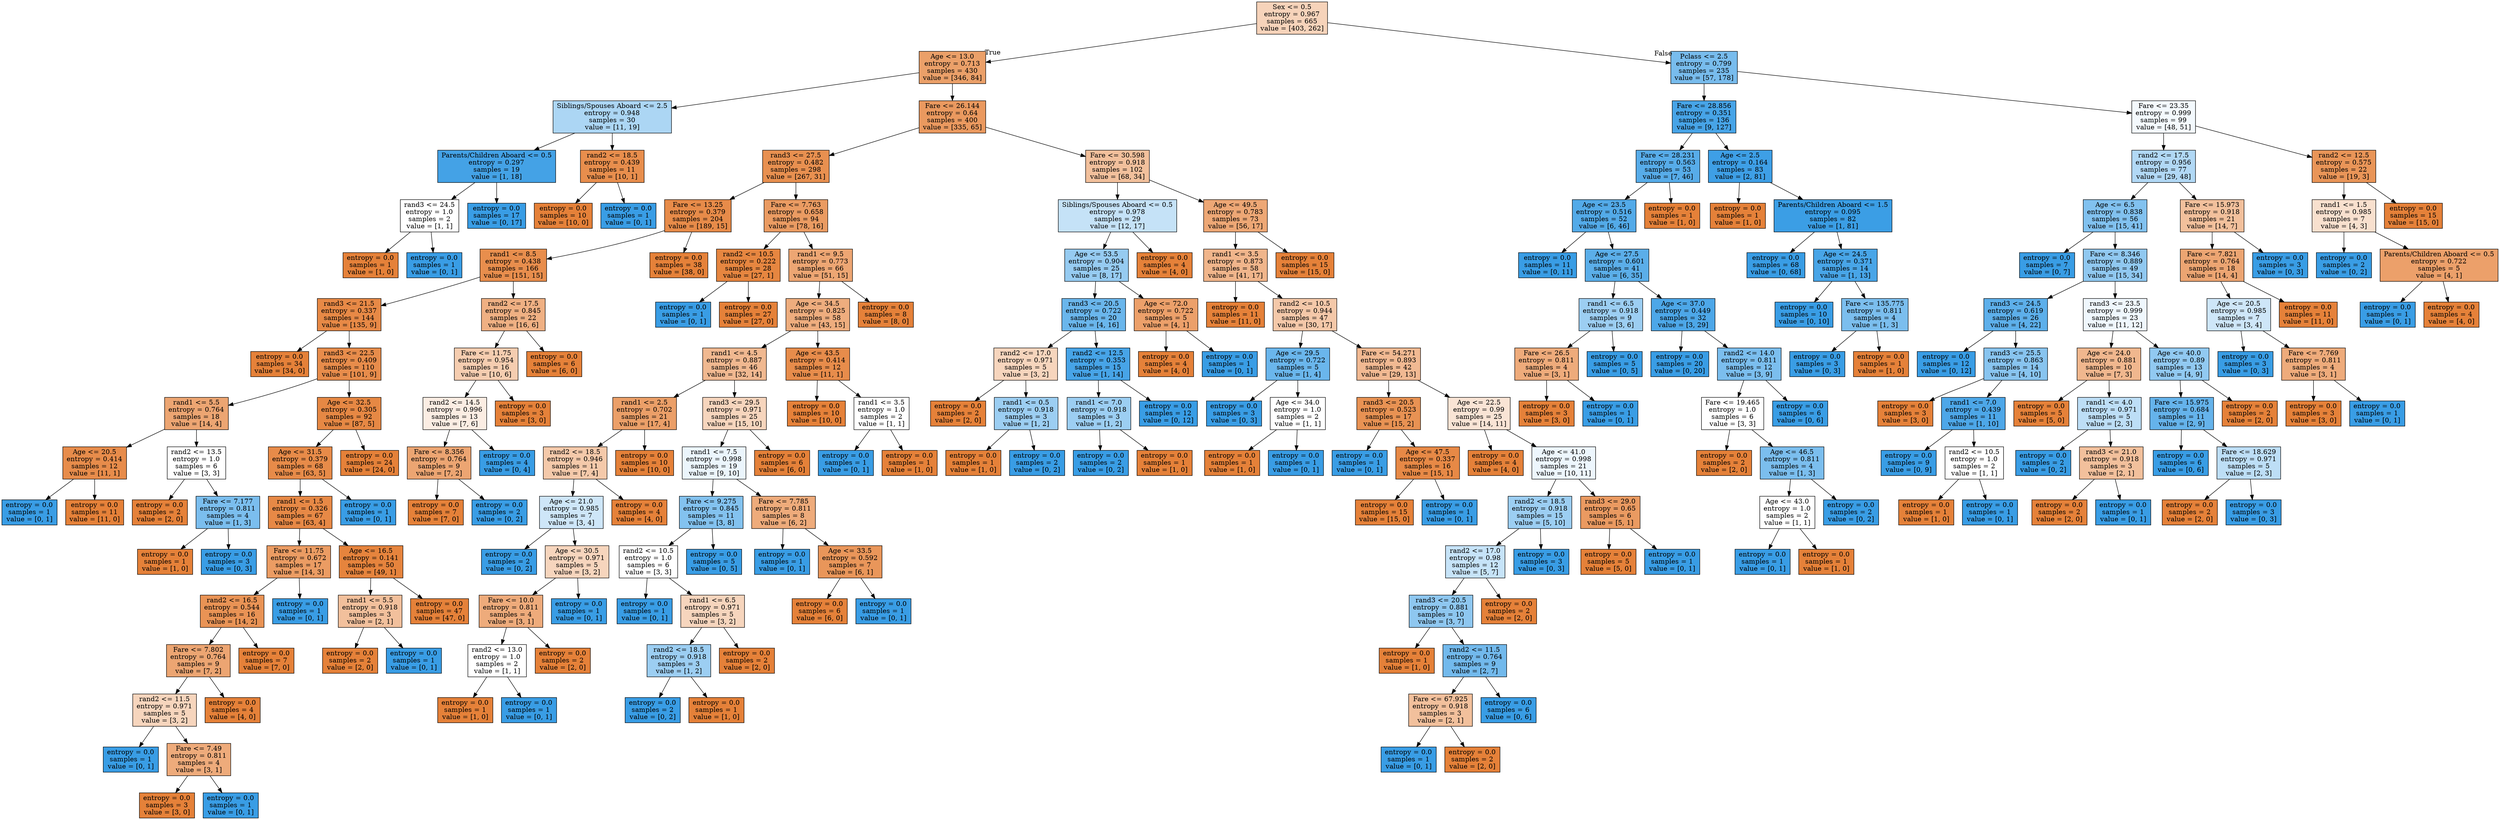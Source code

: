 digraph Tree {
node [shape=box, style="filled", color="black"] ;
0 [label="Sex <= 0.5\nentropy = 0.967\nsamples = 665\nvalue = [403, 262]", fillcolor="#f6d3ba"] ;
1 [label="Age <= 13.0\nentropy = 0.713\nsamples = 430\nvalue = [346, 84]", fillcolor="#eba069"] ;
0 -> 1 [labeldistance=2.5, labelangle=45, headlabel="True"] ;
2 [label="Siblings/Spouses Aboard <= 2.5\nentropy = 0.948\nsamples = 30\nvalue = [11, 19]", fillcolor="#acd6f4"] ;
1 -> 2 ;
3 [label="Parents/Children Aboard <= 0.5\nentropy = 0.297\nsamples = 19\nvalue = [1, 18]", fillcolor="#44a2e6"] ;
2 -> 3 ;
4 [label="rand3 <= 24.5\nentropy = 1.0\nsamples = 2\nvalue = [1, 1]", fillcolor="#ffffff"] ;
3 -> 4 ;
5 [label="entropy = 0.0\nsamples = 1\nvalue = [1, 0]", fillcolor="#e58139"] ;
4 -> 5 ;
6 [label="entropy = 0.0\nsamples = 1\nvalue = [0, 1]", fillcolor="#399de5"] ;
4 -> 6 ;
7 [label="entropy = 0.0\nsamples = 17\nvalue = [0, 17]", fillcolor="#399de5"] ;
3 -> 7 ;
8 [label="rand2 <= 18.5\nentropy = 0.439\nsamples = 11\nvalue = [10, 1]", fillcolor="#e88e4d"] ;
2 -> 8 ;
9 [label="entropy = 0.0\nsamples = 10\nvalue = [10, 0]", fillcolor="#e58139"] ;
8 -> 9 ;
10 [label="entropy = 0.0\nsamples = 1\nvalue = [0, 1]", fillcolor="#399de5"] ;
8 -> 10 ;
11 [label="Fare <= 26.144\nentropy = 0.64\nsamples = 400\nvalue = [335, 65]", fillcolor="#ea995f"] ;
1 -> 11 ;
12 [label="rand3 <= 27.5\nentropy = 0.482\nsamples = 298\nvalue = [267, 31]", fillcolor="#e89050"] ;
11 -> 12 ;
13 [label="Fare <= 13.25\nentropy = 0.379\nsamples = 204\nvalue = [189, 15]", fillcolor="#e78b49"] ;
12 -> 13 ;
14 [label="rand1 <= 8.5\nentropy = 0.438\nsamples = 166\nvalue = [151, 15]", fillcolor="#e88e4d"] ;
13 -> 14 ;
15 [label="rand3 <= 21.5\nentropy = 0.337\nsamples = 144\nvalue = [135, 9]", fillcolor="#e78946"] ;
14 -> 15 ;
16 [label="entropy = 0.0\nsamples = 34\nvalue = [34, 0]", fillcolor="#e58139"] ;
15 -> 16 ;
17 [label="rand3 <= 22.5\nentropy = 0.409\nsamples = 110\nvalue = [101, 9]", fillcolor="#e78c4b"] ;
15 -> 17 ;
18 [label="rand1 <= 5.5\nentropy = 0.764\nsamples = 18\nvalue = [14, 4]", fillcolor="#eca572"] ;
17 -> 18 ;
19 [label="Age <= 20.5\nentropy = 0.414\nsamples = 12\nvalue = [11, 1]", fillcolor="#e78c4b"] ;
18 -> 19 ;
20 [label="entropy = 0.0\nsamples = 1\nvalue = [0, 1]", fillcolor="#399de5"] ;
19 -> 20 ;
21 [label="entropy = 0.0\nsamples = 11\nvalue = [11, 0]", fillcolor="#e58139"] ;
19 -> 21 ;
22 [label="rand2 <= 13.5\nentropy = 1.0\nsamples = 6\nvalue = [3, 3]", fillcolor="#ffffff"] ;
18 -> 22 ;
23 [label="entropy = 0.0\nsamples = 2\nvalue = [2, 0]", fillcolor="#e58139"] ;
22 -> 23 ;
24 [label="Fare <= 7.177\nentropy = 0.811\nsamples = 4\nvalue = [1, 3]", fillcolor="#7bbeee"] ;
22 -> 24 ;
25 [label="entropy = 0.0\nsamples = 1\nvalue = [1, 0]", fillcolor="#e58139"] ;
24 -> 25 ;
26 [label="entropy = 0.0\nsamples = 3\nvalue = [0, 3]", fillcolor="#399de5"] ;
24 -> 26 ;
27 [label="Age <= 32.5\nentropy = 0.305\nsamples = 92\nvalue = [87, 5]", fillcolor="#e68844"] ;
17 -> 27 ;
28 [label="Age <= 31.5\nentropy = 0.379\nsamples = 68\nvalue = [63, 5]", fillcolor="#e78b49"] ;
27 -> 28 ;
29 [label="rand1 <= 1.5\nentropy = 0.326\nsamples = 67\nvalue = [63, 4]", fillcolor="#e78946"] ;
28 -> 29 ;
30 [label="Fare <= 11.75\nentropy = 0.672\nsamples = 17\nvalue = [14, 3]", fillcolor="#eb9c63"] ;
29 -> 30 ;
31 [label="rand2 <= 16.5\nentropy = 0.544\nsamples = 16\nvalue = [14, 2]", fillcolor="#e99355"] ;
30 -> 31 ;
32 [label="Fare <= 7.802\nentropy = 0.764\nsamples = 9\nvalue = [7, 2]", fillcolor="#eca572"] ;
31 -> 32 ;
33 [label="rand2 <= 11.5\nentropy = 0.971\nsamples = 5\nvalue = [3, 2]", fillcolor="#f6d5bd"] ;
32 -> 33 ;
34 [label="entropy = 0.0\nsamples = 1\nvalue = [0, 1]", fillcolor="#399de5"] ;
33 -> 34 ;
35 [label="Fare <= 7.49\nentropy = 0.811\nsamples = 4\nvalue = [3, 1]", fillcolor="#eeab7b"] ;
33 -> 35 ;
36 [label="entropy = 0.0\nsamples = 3\nvalue = [3, 0]", fillcolor="#e58139"] ;
35 -> 36 ;
37 [label="entropy = 0.0\nsamples = 1\nvalue = [0, 1]", fillcolor="#399de5"] ;
35 -> 37 ;
38 [label="entropy = 0.0\nsamples = 4\nvalue = [4, 0]", fillcolor="#e58139"] ;
32 -> 38 ;
39 [label="entropy = 0.0\nsamples = 7\nvalue = [7, 0]", fillcolor="#e58139"] ;
31 -> 39 ;
40 [label="entropy = 0.0\nsamples = 1\nvalue = [0, 1]", fillcolor="#399de5"] ;
30 -> 40 ;
41 [label="Age <= 16.5\nentropy = 0.141\nsamples = 50\nvalue = [49, 1]", fillcolor="#e6843d"] ;
29 -> 41 ;
42 [label="rand1 <= 5.5\nentropy = 0.918\nsamples = 3\nvalue = [2, 1]", fillcolor="#f2c09c"] ;
41 -> 42 ;
43 [label="entropy = 0.0\nsamples = 2\nvalue = [2, 0]", fillcolor="#e58139"] ;
42 -> 43 ;
44 [label="entropy = 0.0\nsamples = 1\nvalue = [0, 1]", fillcolor="#399de5"] ;
42 -> 44 ;
45 [label="entropy = 0.0\nsamples = 47\nvalue = [47, 0]", fillcolor="#e58139"] ;
41 -> 45 ;
46 [label="entropy = 0.0\nsamples = 1\nvalue = [0, 1]", fillcolor="#399de5"] ;
28 -> 46 ;
47 [label="entropy = 0.0\nsamples = 24\nvalue = [24, 0]", fillcolor="#e58139"] ;
27 -> 47 ;
48 [label="rand2 <= 17.5\nentropy = 0.845\nsamples = 22\nvalue = [16, 6]", fillcolor="#efb083"] ;
14 -> 48 ;
49 [label="Fare <= 11.75\nentropy = 0.954\nsamples = 16\nvalue = [10, 6]", fillcolor="#f5cdb0"] ;
48 -> 49 ;
50 [label="rand2 <= 14.5\nentropy = 0.996\nsamples = 13\nvalue = [7, 6]", fillcolor="#fbede3"] ;
49 -> 50 ;
51 [label="Fare <= 8.356\nentropy = 0.764\nsamples = 9\nvalue = [7, 2]", fillcolor="#eca572"] ;
50 -> 51 ;
52 [label="entropy = 0.0\nsamples = 7\nvalue = [7, 0]", fillcolor="#e58139"] ;
51 -> 52 ;
53 [label="entropy = 0.0\nsamples = 2\nvalue = [0, 2]", fillcolor="#399de5"] ;
51 -> 53 ;
54 [label="entropy = 0.0\nsamples = 4\nvalue = [0, 4]", fillcolor="#399de5"] ;
50 -> 54 ;
55 [label="entropy = 0.0\nsamples = 3\nvalue = [3, 0]", fillcolor="#e58139"] ;
49 -> 55 ;
56 [label="entropy = 0.0\nsamples = 6\nvalue = [6, 0]", fillcolor="#e58139"] ;
48 -> 56 ;
57 [label="entropy = 0.0\nsamples = 38\nvalue = [38, 0]", fillcolor="#e58139"] ;
13 -> 57 ;
58 [label="Fare <= 7.763\nentropy = 0.658\nsamples = 94\nvalue = [78, 16]", fillcolor="#ea9b62"] ;
12 -> 58 ;
59 [label="rand2 <= 10.5\nentropy = 0.222\nsamples = 28\nvalue = [27, 1]", fillcolor="#e68640"] ;
58 -> 59 ;
60 [label="entropy = 0.0\nsamples = 1\nvalue = [0, 1]", fillcolor="#399de5"] ;
59 -> 60 ;
61 [label="entropy = 0.0\nsamples = 27\nvalue = [27, 0]", fillcolor="#e58139"] ;
59 -> 61 ;
62 [label="rand1 <= 9.5\nentropy = 0.773\nsamples = 66\nvalue = [51, 15]", fillcolor="#eda673"] ;
58 -> 62 ;
63 [label="Age <= 34.5\nentropy = 0.825\nsamples = 58\nvalue = [43, 15]", fillcolor="#eead7e"] ;
62 -> 63 ;
64 [label="rand1 <= 4.5\nentropy = 0.887\nsamples = 46\nvalue = [32, 14]", fillcolor="#f0b890"] ;
63 -> 64 ;
65 [label="rand1 <= 2.5\nentropy = 0.702\nsamples = 21\nvalue = [17, 4]", fillcolor="#eb9f68"] ;
64 -> 65 ;
66 [label="rand2 <= 18.5\nentropy = 0.946\nsamples = 11\nvalue = [7, 4]", fillcolor="#f4c9aa"] ;
65 -> 66 ;
67 [label="Age <= 21.0\nentropy = 0.985\nsamples = 7\nvalue = [3, 4]", fillcolor="#cee6f8"] ;
66 -> 67 ;
68 [label="entropy = 0.0\nsamples = 2\nvalue = [0, 2]", fillcolor="#399de5"] ;
67 -> 68 ;
69 [label="Age <= 30.5\nentropy = 0.971\nsamples = 5\nvalue = [3, 2]", fillcolor="#f6d5bd"] ;
67 -> 69 ;
70 [label="Fare <= 10.0\nentropy = 0.811\nsamples = 4\nvalue = [3, 1]", fillcolor="#eeab7b"] ;
69 -> 70 ;
71 [label="rand2 <= 13.0\nentropy = 1.0\nsamples = 2\nvalue = [1, 1]", fillcolor="#ffffff"] ;
70 -> 71 ;
72 [label="entropy = 0.0\nsamples = 1\nvalue = [1, 0]", fillcolor="#e58139"] ;
71 -> 72 ;
73 [label="entropy = 0.0\nsamples = 1\nvalue = [0, 1]", fillcolor="#399de5"] ;
71 -> 73 ;
74 [label="entropy = 0.0\nsamples = 2\nvalue = [2, 0]", fillcolor="#e58139"] ;
70 -> 74 ;
75 [label="entropy = 0.0\nsamples = 1\nvalue = [0, 1]", fillcolor="#399de5"] ;
69 -> 75 ;
76 [label="entropy = 0.0\nsamples = 4\nvalue = [4, 0]", fillcolor="#e58139"] ;
66 -> 76 ;
77 [label="entropy = 0.0\nsamples = 10\nvalue = [10, 0]", fillcolor="#e58139"] ;
65 -> 77 ;
78 [label="rand3 <= 29.5\nentropy = 0.971\nsamples = 25\nvalue = [15, 10]", fillcolor="#f6d5bd"] ;
64 -> 78 ;
79 [label="rand1 <= 7.5\nentropy = 0.998\nsamples = 19\nvalue = [9, 10]", fillcolor="#ebf5fc"] ;
78 -> 79 ;
80 [label="Fare <= 9.275\nentropy = 0.845\nsamples = 11\nvalue = [3, 8]", fillcolor="#83c2ef"] ;
79 -> 80 ;
81 [label="rand2 <= 10.5\nentropy = 1.0\nsamples = 6\nvalue = [3, 3]", fillcolor="#ffffff"] ;
80 -> 81 ;
82 [label="entropy = 0.0\nsamples = 1\nvalue = [0, 1]", fillcolor="#399de5"] ;
81 -> 82 ;
83 [label="rand1 <= 6.5\nentropy = 0.971\nsamples = 5\nvalue = [3, 2]", fillcolor="#f6d5bd"] ;
81 -> 83 ;
84 [label="rand2 <= 18.5\nentropy = 0.918\nsamples = 3\nvalue = [1, 2]", fillcolor="#9ccef2"] ;
83 -> 84 ;
85 [label="entropy = 0.0\nsamples = 2\nvalue = [0, 2]", fillcolor="#399de5"] ;
84 -> 85 ;
86 [label="entropy = 0.0\nsamples = 1\nvalue = [1, 0]", fillcolor="#e58139"] ;
84 -> 86 ;
87 [label="entropy = 0.0\nsamples = 2\nvalue = [2, 0]", fillcolor="#e58139"] ;
83 -> 87 ;
88 [label="entropy = 0.0\nsamples = 5\nvalue = [0, 5]", fillcolor="#399de5"] ;
80 -> 88 ;
89 [label="Fare <= 7.785\nentropy = 0.811\nsamples = 8\nvalue = [6, 2]", fillcolor="#eeab7b"] ;
79 -> 89 ;
90 [label="entropy = 0.0\nsamples = 1\nvalue = [0, 1]", fillcolor="#399de5"] ;
89 -> 90 ;
91 [label="Age <= 33.5\nentropy = 0.592\nsamples = 7\nvalue = [6, 1]", fillcolor="#e9965a"] ;
89 -> 91 ;
92 [label="entropy = 0.0\nsamples = 6\nvalue = [6, 0]", fillcolor="#e58139"] ;
91 -> 92 ;
93 [label="entropy = 0.0\nsamples = 1\nvalue = [0, 1]", fillcolor="#399de5"] ;
91 -> 93 ;
94 [label="entropy = 0.0\nsamples = 6\nvalue = [6, 0]", fillcolor="#e58139"] ;
78 -> 94 ;
95 [label="Age <= 43.5\nentropy = 0.414\nsamples = 12\nvalue = [11, 1]", fillcolor="#e78c4b"] ;
63 -> 95 ;
96 [label="entropy = 0.0\nsamples = 10\nvalue = [10, 0]", fillcolor="#e58139"] ;
95 -> 96 ;
97 [label="rand1 <= 3.5\nentropy = 1.0\nsamples = 2\nvalue = [1, 1]", fillcolor="#ffffff"] ;
95 -> 97 ;
98 [label="entropy = 0.0\nsamples = 1\nvalue = [0, 1]", fillcolor="#399de5"] ;
97 -> 98 ;
99 [label="entropy = 0.0\nsamples = 1\nvalue = [1, 0]", fillcolor="#e58139"] ;
97 -> 99 ;
100 [label="entropy = 0.0\nsamples = 8\nvalue = [8, 0]", fillcolor="#e58139"] ;
62 -> 100 ;
101 [label="Fare <= 30.598\nentropy = 0.918\nsamples = 102\nvalue = [68, 34]", fillcolor="#f2c09c"] ;
11 -> 101 ;
102 [label="Siblings/Spouses Aboard <= 0.5\nentropy = 0.978\nsamples = 29\nvalue = [12, 17]", fillcolor="#c5e2f7"] ;
101 -> 102 ;
103 [label="Age <= 53.5\nentropy = 0.904\nsamples = 25\nvalue = [8, 17]", fillcolor="#96cbf1"] ;
102 -> 103 ;
104 [label="rand3 <= 20.5\nentropy = 0.722\nsamples = 20\nvalue = [4, 16]", fillcolor="#6ab6ec"] ;
103 -> 104 ;
105 [label="rand2 <= 17.0\nentropy = 0.971\nsamples = 5\nvalue = [3, 2]", fillcolor="#f6d5bd"] ;
104 -> 105 ;
106 [label="entropy = 0.0\nsamples = 2\nvalue = [2, 0]", fillcolor="#e58139"] ;
105 -> 106 ;
107 [label="rand1 <= 0.5\nentropy = 0.918\nsamples = 3\nvalue = [1, 2]", fillcolor="#9ccef2"] ;
105 -> 107 ;
108 [label="entropy = 0.0\nsamples = 1\nvalue = [1, 0]", fillcolor="#e58139"] ;
107 -> 108 ;
109 [label="entropy = 0.0\nsamples = 2\nvalue = [0, 2]", fillcolor="#399de5"] ;
107 -> 109 ;
110 [label="rand2 <= 12.5\nentropy = 0.353\nsamples = 15\nvalue = [1, 14]", fillcolor="#47a4e7"] ;
104 -> 110 ;
111 [label="rand1 <= 7.0\nentropy = 0.918\nsamples = 3\nvalue = [1, 2]", fillcolor="#9ccef2"] ;
110 -> 111 ;
112 [label="entropy = 0.0\nsamples = 2\nvalue = [0, 2]", fillcolor="#399de5"] ;
111 -> 112 ;
113 [label="entropy = 0.0\nsamples = 1\nvalue = [1, 0]", fillcolor="#e58139"] ;
111 -> 113 ;
114 [label="entropy = 0.0\nsamples = 12\nvalue = [0, 12]", fillcolor="#399de5"] ;
110 -> 114 ;
115 [label="Age <= 72.0\nentropy = 0.722\nsamples = 5\nvalue = [4, 1]", fillcolor="#eca06a"] ;
103 -> 115 ;
116 [label="entropy = 0.0\nsamples = 4\nvalue = [4, 0]", fillcolor="#e58139"] ;
115 -> 116 ;
117 [label="entropy = 0.0\nsamples = 1\nvalue = [0, 1]", fillcolor="#399de5"] ;
115 -> 117 ;
118 [label="entropy = 0.0\nsamples = 4\nvalue = [4, 0]", fillcolor="#e58139"] ;
102 -> 118 ;
119 [label="Age <= 49.5\nentropy = 0.783\nsamples = 73\nvalue = [56, 17]", fillcolor="#eda775"] ;
101 -> 119 ;
120 [label="rand1 <= 3.5\nentropy = 0.873\nsamples = 58\nvalue = [41, 17]", fillcolor="#f0b58b"] ;
119 -> 120 ;
121 [label="entropy = 0.0\nsamples = 11\nvalue = [11, 0]", fillcolor="#e58139"] ;
120 -> 121 ;
122 [label="rand2 <= 10.5\nentropy = 0.944\nsamples = 47\nvalue = [30, 17]", fillcolor="#f4c8a9"] ;
120 -> 122 ;
123 [label="Age <= 29.5\nentropy = 0.722\nsamples = 5\nvalue = [1, 4]", fillcolor="#6ab6ec"] ;
122 -> 123 ;
124 [label="entropy = 0.0\nsamples = 3\nvalue = [0, 3]", fillcolor="#399de5"] ;
123 -> 124 ;
125 [label="Age <= 34.0\nentropy = 1.0\nsamples = 2\nvalue = [1, 1]", fillcolor="#ffffff"] ;
123 -> 125 ;
126 [label="entropy = 0.0\nsamples = 1\nvalue = [1, 0]", fillcolor="#e58139"] ;
125 -> 126 ;
127 [label="entropy = 0.0\nsamples = 1\nvalue = [0, 1]", fillcolor="#399de5"] ;
125 -> 127 ;
128 [label="Fare <= 54.271\nentropy = 0.893\nsamples = 42\nvalue = [29, 13]", fillcolor="#f1b992"] ;
122 -> 128 ;
129 [label="rand3 <= 20.5\nentropy = 0.523\nsamples = 17\nvalue = [15, 2]", fillcolor="#e89253"] ;
128 -> 129 ;
130 [label="entropy = 0.0\nsamples = 1\nvalue = [0, 1]", fillcolor="#399de5"] ;
129 -> 130 ;
131 [label="Age <= 47.5\nentropy = 0.337\nsamples = 16\nvalue = [15, 1]", fillcolor="#e78946"] ;
129 -> 131 ;
132 [label="entropy = 0.0\nsamples = 15\nvalue = [15, 0]", fillcolor="#e58139"] ;
131 -> 132 ;
133 [label="entropy = 0.0\nsamples = 1\nvalue = [0, 1]", fillcolor="#399de5"] ;
131 -> 133 ;
134 [label="Age <= 22.5\nentropy = 0.99\nsamples = 25\nvalue = [14, 11]", fillcolor="#f9e4d5"] ;
128 -> 134 ;
135 [label="entropy = 0.0\nsamples = 4\nvalue = [4, 0]", fillcolor="#e58139"] ;
134 -> 135 ;
136 [label="Age <= 41.0\nentropy = 0.998\nsamples = 21\nvalue = [10, 11]", fillcolor="#edf6fd"] ;
134 -> 136 ;
137 [label="rand2 <= 18.5\nentropy = 0.918\nsamples = 15\nvalue = [5, 10]", fillcolor="#9ccef2"] ;
136 -> 137 ;
138 [label="rand2 <= 17.0\nentropy = 0.98\nsamples = 12\nvalue = [5, 7]", fillcolor="#c6e3f8"] ;
137 -> 138 ;
139 [label="rand3 <= 20.5\nentropy = 0.881\nsamples = 10\nvalue = [3, 7]", fillcolor="#8ec7f0"] ;
138 -> 139 ;
140 [label="entropy = 0.0\nsamples = 1\nvalue = [1, 0]", fillcolor="#e58139"] ;
139 -> 140 ;
141 [label="rand2 <= 11.5\nentropy = 0.764\nsamples = 9\nvalue = [2, 7]", fillcolor="#72b9ec"] ;
139 -> 141 ;
142 [label="Fare <= 67.925\nentropy = 0.918\nsamples = 3\nvalue = [2, 1]", fillcolor="#f2c09c"] ;
141 -> 142 ;
143 [label="entropy = 0.0\nsamples = 1\nvalue = [0, 1]", fillcolor="#399de5"] ;
142 -> 143 ;
144 [label="entropy = 0.0\nsamples = 2\nvalue = [2, 0]", fillcolor="#e58139"] ;
142 -> 144 ;
145 [label="entropy = 0.0\nsamples = 6\nvalue = [0, 6]", fillcolor="#399de5"] ;
141 -> 145 ;
146 [label="entropy = 0.0\nsamples = 2\nvalue = [2, 0]", fillcolor="#e58139"] ;
138 -> 146 ;
147 [label="entropy = 0.0\nsamples = 3\nvalue = [0, 3]", fillcolor="#399de5"] ;
137 -> 147 ;
148 [label="rand3 <= 29.0\nentropy = 0.65\nsamples = 6\nvalue = [5, 1]", fillcolor="#ea9a61"] ;
136 -> 148 ;
149 [label="entropy = 0.0\nsamples = 5\nvalue = [5, 0]", fillcolor="#e58139"] ;
148 -> 149 ;
150 [label="entropy = 0.0\nsamples = 1\nvalue = [0, 1]", fillcolor="#399de5"] ;
148 -> 150 ;
151 [label="entropy = 0.0\nsamples = 15\nvalue = [15, 0]", fillcolor="#e58139"] ;
119 -> 151 ;
152 [label="Pclass <= 2.5\nentropy = 0.799\nsamples = 235\nvalue = [57, 178]", fillcolor="#78bced"] ;
0 -> 152 [labeldistance=2.5, labelangle=-45, headlabel="False"] ;
153 [label="Fare <= 28.856\nentropy = 0.351\nsamples = 136\nvalue = [9, 127]", fillcolor="#47a4e7"] ;
152 -> 153 ;
154 [label="Fare <= 28.231\nentropy = 0.563\nsamples = 53\nvalue = [7, 46]", fillcolor="#57ace9"] ;
153 -> 154 ;
155 [label="Age <= 23.5\nentropy = 0.516\nsamples = 52\nvalue = [6, 46]", fillcolor="#53aae8"] ;
154 -> 155 ;
156 [label="entropy = 0.0\nsamples = 11\nvalue = [0, 11]", fillcolor="#399de5"] ;
155 -> 156 ;
157 [label="Age <= 27.5\nentropy = 0.601\nsamples = 41\nvalue = [6, 35]", fillcolor="#5baee9"] ;
155 -> 157 ;
158 [label="rand1 <= 6.5\nentropy = 0.918\nsamples = 9\nvalue = [3, 6]", fillcolor="#9ccef2"] ;
157 -> 158 ;
159 [label="Fare <= 26.5\nentropy = 0.811\nsamples = 4\nvalue = [3, 1]", fillcolor="#eeab7b"] ;
158 -> 159 ;
160 [label="entropy = 0.0\nsamples = 3\nvalue = [3, 0]", fillcolor="#e58139"] ;
159 -> 160 ;
161 [label="entropy = 0.0\nsamples = 1\nvalue = [0, 1]", fillcolor="#399de5"] ;
159 -> 161 ;
162 [label="entropy = 0.0\nsamples = 5\nvalue = [0, 5]", fillcolor="#399de5"] ;
158 -> 162 ;
163 [label="Age <= 37.0\nentropy = 0.449\nsamples = 32\nvalue = [3, 29]", fillcolor="#4da7e8"] ;
157 -> 163 ;
164 [label="entropy = 0.0\nsamples = 20\nvalue = [0, 20]", fillcolor="#399de5"] ;
163 -> 164 ;
165 [label="rand2 <= 14.0\nentropy = 0.811\nsamples = 12\nvalue = [3, 9]", fillcolor="#7bbeee"] ;
163 -> 165 ;
166 [label="Fare <= 19.465\nentropy = 1.0\nsamples = 6\nvalue = [3, 3]", fillcolor="#ffffff"] ;
165 -> 166 ;
167 [label="entropy = 0.0\nsamples = 2\nvalue = [2, 0]", fillcolor="#e58139"] ;
166 -> 167 ;
168 [label="Age <= 46.5\nentropy = 0.811\nsamples = 4\nvalue = [1, 3]", fillcolor="#7bbeee"] ;
166 -> 168 ;
169 [label="Age <= 43.0\nentropy = 1.0\nsamples = 2\nvalue = [1, 1]", fillcolor="#ffffff"] ;
168 -> 169 ;
170 [label="entropy = 0.0\nsamples = 1\nvalue = [0, 1]", fillcolor="#399de5"] ;
169 -> 170 ;
171 [label="entropy = 0.0\nsamples = 1\nvalue = [1, 0]", fillcolor="#e58139"] ;
169 -> 171 ;
172 [label="entropy = 0.0\nsamples = 2\nvalue = [0, 2]", fillcolor="#399de5"] ;
168 -> 172 ;
173 [label="entropy = 0.0\nsamples = 6\nvalue = [0, 6]", fillcolor="#399de5"] ;
165 -> 173 ;
174 [label="entropy = 0.0\nsamples = 1\nvalue = [1, 0]", fillcolor="#e58139"] ;
154 -> 174 ;
175 [label="Age <= 2.5\nentropy = 0.164\nsamples = 83\nvalue = [2, 81]", fillcolor="#3e9fe6"] ;
153 -> 175 ;
176 [label="entropy = 0.0\nsamples = 1\nvalue = [1, 0]", fillcolor="#e58139"] ;
175 -> 176 ;
177 [label="Parents/Children Aboard <= 1.5\nentropy = 0.095\nsamples = 82\nvalue = [1, 81]", fillcolor="#3b9ee5"] ;
175 -> 177 ;
178 [label="entropy = 0.0\nsamples = 68\nvalue = [0, 68]", fillcolor="#399de5"] ;
177 -> 178 ;
179 [label="Age <= 24.5\nentropy = 0.371\nsamples = 14\nvalue = [1, 13]", fillcolor="#48a5e7"] ;
177 -> 179 ;
180 [label="entropy = 0.0\nsamples = 10\nvalue = [0, 10]", fillcolor="#399de5"] ;
179 -> 180 ;
181 [label="Fare <= 135.775\nentropy = 0.811\nsamples = 4\nvalue = [1, 3]", fillcolor="#7bbeee"] ;
179 -> 181 ;
182 [label="entropy = 0.0\nsamples = 3\nvalue = [0, 3]", fillcolor="#399de5"] ;
181 -> 182 ;
183 [label="entropy = 0.0\nsamples = 1\nvalue = [1, 0]", fillcolor="#e58139"] ;
181 -> 183 ;
184 [label="Fare <= 23.35\nentropy = 0.999\nsamples = 99\nvalue = [48, 51]", fillcolor="#f3f9fd"] ;
152 -> 184 ;
185 [label="rand2 <= 17.5\nentropy = 0.956\nsamples = 77\nvalue = [29, 48]", fillcolor="#b1d8f5"] ;
184 -> 185 ;
186 [label="Age <= 6.5\nentropy = 0.838\nsamples = 56\nvalue = [15, 41]", fillcolor="#81c1ef"] ;
185 -> 186 ;
187 [label="entropy = 0.0\nsamples = 7\nvalue = [0, 7]", fillcolor="#399de5"] ;
186 -> 187 ;
188 [label="Fare <= 8.346\nentropy = 0.889\nsamples = 49\nvalue = [15, 34]", fillcolor="#90c8f0"] ;
186 -> 188 ;
189 [label="rand3 <= 24.5\nentropy = 0.619\nsamples = 26\nvalue = [4, 22]", fillcolor="#5dafea"] ;
188 -> 189 ;
190 [label="entropy = 0.0\nsamples = 12\nvalue = [0, 12]", fillcolor="#399de5"] ;
189 -> 190 ;
191 [label="rand3 <= 25.5\nentropy = 0.863\nsamples = 14\nvalue = [4, 10]", fillcolor="#88c4ef"] ;
189 -> 191 ;
192 [label="entropy = 0.0\nsamples = 3\nvalue = [3, 0]", fillcolor="#e58139"] ;
191 -> 192 ;
193 [label="rand1 <= 7.0\nentropy = 0.439\nsamples = 11\nvalue = [1, 10]", fillcolor="#4da7e8"] ;
191 -> 193 ;
194 [label="entropy = 0.0\nsamples = 9\nvalue = [0, 9]", fillcolor="#399de5"] ;
193 -> 194 ;
195 [label="rand2 <= 10.5\nentropy = 1.0\nsamples = 2\nvalue = [1, 1]", fillcolor="#ffffff"] ;
193 -> 195 ;
196 [label="entropy = 0.0\nsamples = 1\nvalue = [1, 0]", fillcolor="#e58139"] ;
195 -> 196 ;
197 [label="entropy = 0.0\nsamples = 1\nvalue = [0, 1]", fillcolor="#399de5"] ;
195 -> 197 ;
198 [label="rand3 <= 23.5\nentropy = 0.999\nsamples = 23\nvalue = [11, 12]", fillcolor="#eff7fd"] ;
188 -> 198 ;
199 [label="Age <= 24.0\nentropy = 0.881\nsamples = 10\nvalue = [7, 3]", fillcolor="#f0b78e"] ;
198 -> 199 ;
200 [label="entropy = 0.0\nsamples = 5\nvalue = [5, 0]", fillcolor="#e58139"] ;
199 -> 200 ;
201 [label="rand1 <= 4.0\nentropy = 0.971\nsamples = 5\nvalue = [2, 3]", fillcolor="#bddef6"] ;
199 -> 201 ;
202 [label="entropy = 0.0\nsamples = 2\nvalue = [0, 2]", fillcolor="#399de5"] ;
201 -> 202 ;
203 [label="rand3 <= 21.0\nentropy = 0.918\nsamples = 3\nvalue = [2, 1]", fillcolor="#f2c09c"] ;
201 -> 203 ;
204 [label="entropy = 0.0\nsamples = 2\nvalue = [2, 0]", fillcolor="#e58139"] ;
203 -> 204 ;
205 [label="entropy = 0.0\nsamples = 1\nvalue = [0, 1]", fillcolor="#399de5"] ;
203 -> 205 ;
206 [label="Age <= 40.0\nentropy = 0.89\nsamples = 13\nvalue = [4, 9]", fillcolor="#91c9f1"] ;
198 -> 206 ;
207 [label="Fare <= 15.975\nentropy = 0.684\nsamples = 11\nvalue = [2, 9]", fillcolor="#65b3eb"] ;
206 -> 207 ;
208 [label="entropy = 0.0\nsamples = 6\nvalue = [0, 6]", fillcolor="#399de5"] ;
207 -> 208 ;
209 [label="Fare <= 18.629\nentropy = 0.971\nsamples = 5\nvalue = [2, 3]", fillcolor="#bddef6"] ;
207 -> 209 ;
210 [label="entropy = 0.0\nsamples = 2\nvalue = [2, 0]", fillcolor="#e58139"] ;
209 -> 210 ;
211 [label="entropy = 0.0\nsamples = 3\nvalue = [0, 3]", fillcolor="#399de5"] ;
209 -> 211 ;
212 [label="entropy = 0.0\nsamples = 2\nvalue = [2, 0]", fillcolor="#e58139"] ;
206 -> 212 ;
213 [label="Fare <= 15.973\nentropy = 0.918\nsamples = 21\nvalue = [14, 7]", fillcolor="#f2c09c"] ;
185 -> 213 ;
214 [label="Fare <= 7.821\nentropy = 0.764\nsamples = 18\nvalue = [14, 4]", fillcolor="#eca572"] ;
213 -> 214 ;
215 [label="Age <= 20.5\nentropy = 0.985\nsamples = 7\nvalue = [3, 4]", fillcolor="#cee6f8"] ;
214 -> 215 ;
216 [label="entropy = 0.0\nsamples = 3\nvalue = [0, 3]", fillcolor="#399de5"] ;
215 -> 216 ;
217 [label="Fare <= 7.769\nentropy = 0.811\nsamples = 4\nvalue = [3, 1]", fillcolor="#eeab7b"] ;
215 -> 217 ;
218 [label="entropy = 0.0\nsamples = 3\nvalue = [3, 0]", fillcolor="#e58139"] ;
217 -> 218 ;
219 [label="entropy = 0.0\nsamples = 1\nvalue = [0, 1]", fillcolor="#399de5"] ;
217 -> 219 ;
220 [label="entropy = 0.0\nsamples = 11\nvalue = [11, 0]", fillcolor="#e58139"] ;
214 -> 220 ;
221 [label="entropy = 0.0\nsamples = 3\nvalue = [0, 3]", fillcolor="#399de5"] ;
213 -> 221 ;
222 [label="rand2 <= 12.5\nentropy = 0.575\nsamples = 22\nvalue = [19, 3]", fillcolor="#e99558"] ;
184 -> 222 ;
223 [label="rand1 <= 1.5\nentropy = 0.985\nsamples = 7\nvalue = [4, 3]", fillcolor="#f8e0ce"] ;
222 -> 223 ;
224 [label="entropy = 0.0\nsamples = 2\nvalue = [0, 2]", fillcolor="#399de5"] ;
223 -> 224 ;
225 [label="Parents/Children Aboard <= 0.5\nentropy = 0.722\nsamples = 5\nvalue = [4, 1]", fillcolor="#eca06a"] ;
223 -> 225 ;
226 [label="entropy = 0.0\nsamples = 1\nvalue = [0, 1]", fillcolor="#399de5"] ;
225 -> 226 ;
227 [label="entropy = 0.0\nsamples = 4\nvalue = [4, 0]", fillcolor="#e58139"] ;
225 -> 227 ;
228 [label="entropy = 0.0\nsamples = 15\nvalue = [15, 0]", fillcolor="#e58139"] ;
222 -> 228 ;
}